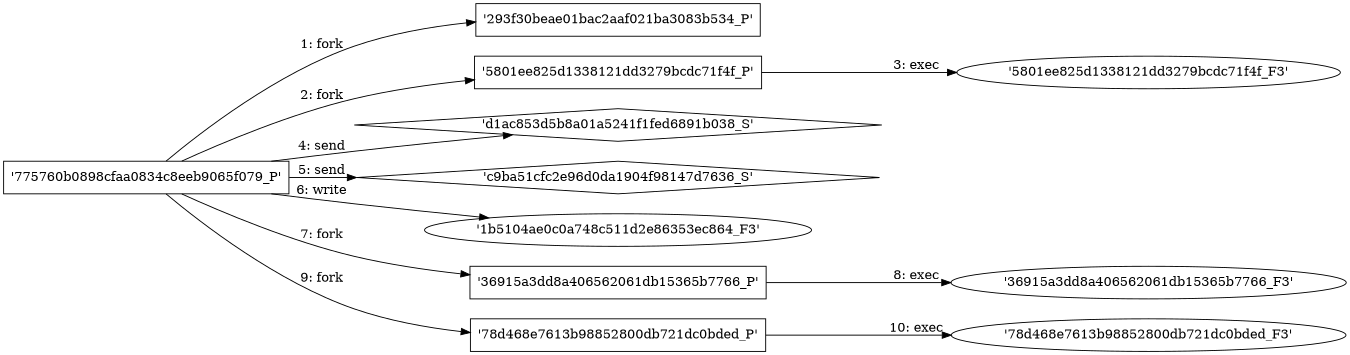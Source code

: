 digraph "D:\Learning\Paper\apt\基于CTI的攻击预警\Dataset\攻击图\ASGfromALLCTI\Anatomy of a Propaganda Campaign.dot" {
rankdir="LR"
size="9"
fixedsize="false"
splines="true"
nodesep=0.3
ranksep=0
fontsize=10
overlap="scalexy"
engine= "neato"
	"'775760b0898cfaa0834c8eeb9065f079_P'" [node_type=Process shape=box]
	"'293f30beae01bac2aaf021ba3083b534_P'" [node_type=Process shape=box]
	"'775760b0898cfaa0834c8eeb9065f079_P'" -> "'293f30beae01bac2aaf021ba3083b534_P'" [label="1: fork"]
	"'775760b0898cfaa0834c8eeb9065f079_P'" [node_type=Process shape=box]
	"'5801ee825d1338121dd3279bcdc71f4f_P'" [node_type=Process shape=box]
	"'775760b0898cfaa0834c8eeb9065f079_P'" -> "'5801ee825d1338121dd3279bcdc71f4f_P'" [label="2: fork"]
	"'5801ee825d1338121dd3279bcdc71f4f_P'" [node_type=Process shape=box]
	"'5801ee825d1338121dd3279bcdc71f4f_F3'" [node_type=File shape=ellipse]
	"'5801ee825d1338121dd3279bcdc71f4f_P'" -> "'5801ee825d1338121dd3279bcdc71f4f_F3'" [label="3: exec"]
	"'d1ac853d5b8a01a5241f1fed6891b038_S'" [node_type=Socket shape=diamond]
	"'775760b0898cfaa0834c8eeb9065f079_P'" [node_type=Process shape=box]
	"'775760b0898cfaa0834c8eeb9065f079_P'" -> "'d1ac853d5b8a01a5241f1fed6891b038_S'" [label="4: send"]
	"'c9ba51cfc2e96d0da1904f98147d7636_S'" [node_type=Socket shape=diamond]
	"'775760b0898cfaa0834c8eeb9065f079_P'" [node_type=Process shape=box]
	"'775760b0898cfaa0834c8eeb9065f079_P'" -> "'c9ba51cfc2e96d0da1904f98147d7636_S'" [label="5: send"]
	"'1b5104ae0c0a748c511d2e86353ec864_F3'" [node_type=file shape=ellipse]
	"'775760b0898cfaa0834c8eeb9065f079_P'" [node_type=Process shape=box]
	"'775760b0898cfaa0834c8eeb9065f079_P'" -> "'1b5104ae0c0a748c511d2e86353ec864_F3'" [label="6: write"]
	"'775760b0898cfaa0834c8eeb9065f079_P'" [node_type=Process shape=box]
	"'36915a3dd8a406562061db15365b7766_P'" [node_type=Process shape=box]
	"'775760b0898cfaa0834c8eeb9065f079_P'" -> "'36915a3dd8a406562061db15365b7766_P'" [label="7: fork"]
	"'36915a3dd8a406562061db15365b7766_P'" [node_type=Process shape=box]
	"'36915a3dd8a406562061db15365b7766_F3'" [node_type=File shape=ellipse]
	"'36915a3dd8a406562061db15365b7766_P'" -> "'36915a3dd8a406562061db15365b7766_F3'" [label="8: exec"]
	"'775760b0898cfaa0834c8eeb9065f079_P'" [node_type=Process shape=box]
	"'78d468e7613b98852800db721dc0bded_P'" [node_type=Process shape=box]
	"'775760b0898cfaa0834c8eeb9065f079_P'" -> "'78d468e7613b98852800db721dc0bded_P'" [label="9: fork"]
	"'78d468e7613b98852800db721dc0bded_P'" [node_type=Process shape=box]
	"'78d468e7613b98852800db721dc0bded_F3'" [node_type=File shape=ellipse]
	"'78d468e7613b98852800db721dc0bded_P'" -> "'78d468e7613b98852800db721dc0bded_F3'" [label="10: exec"]
}
